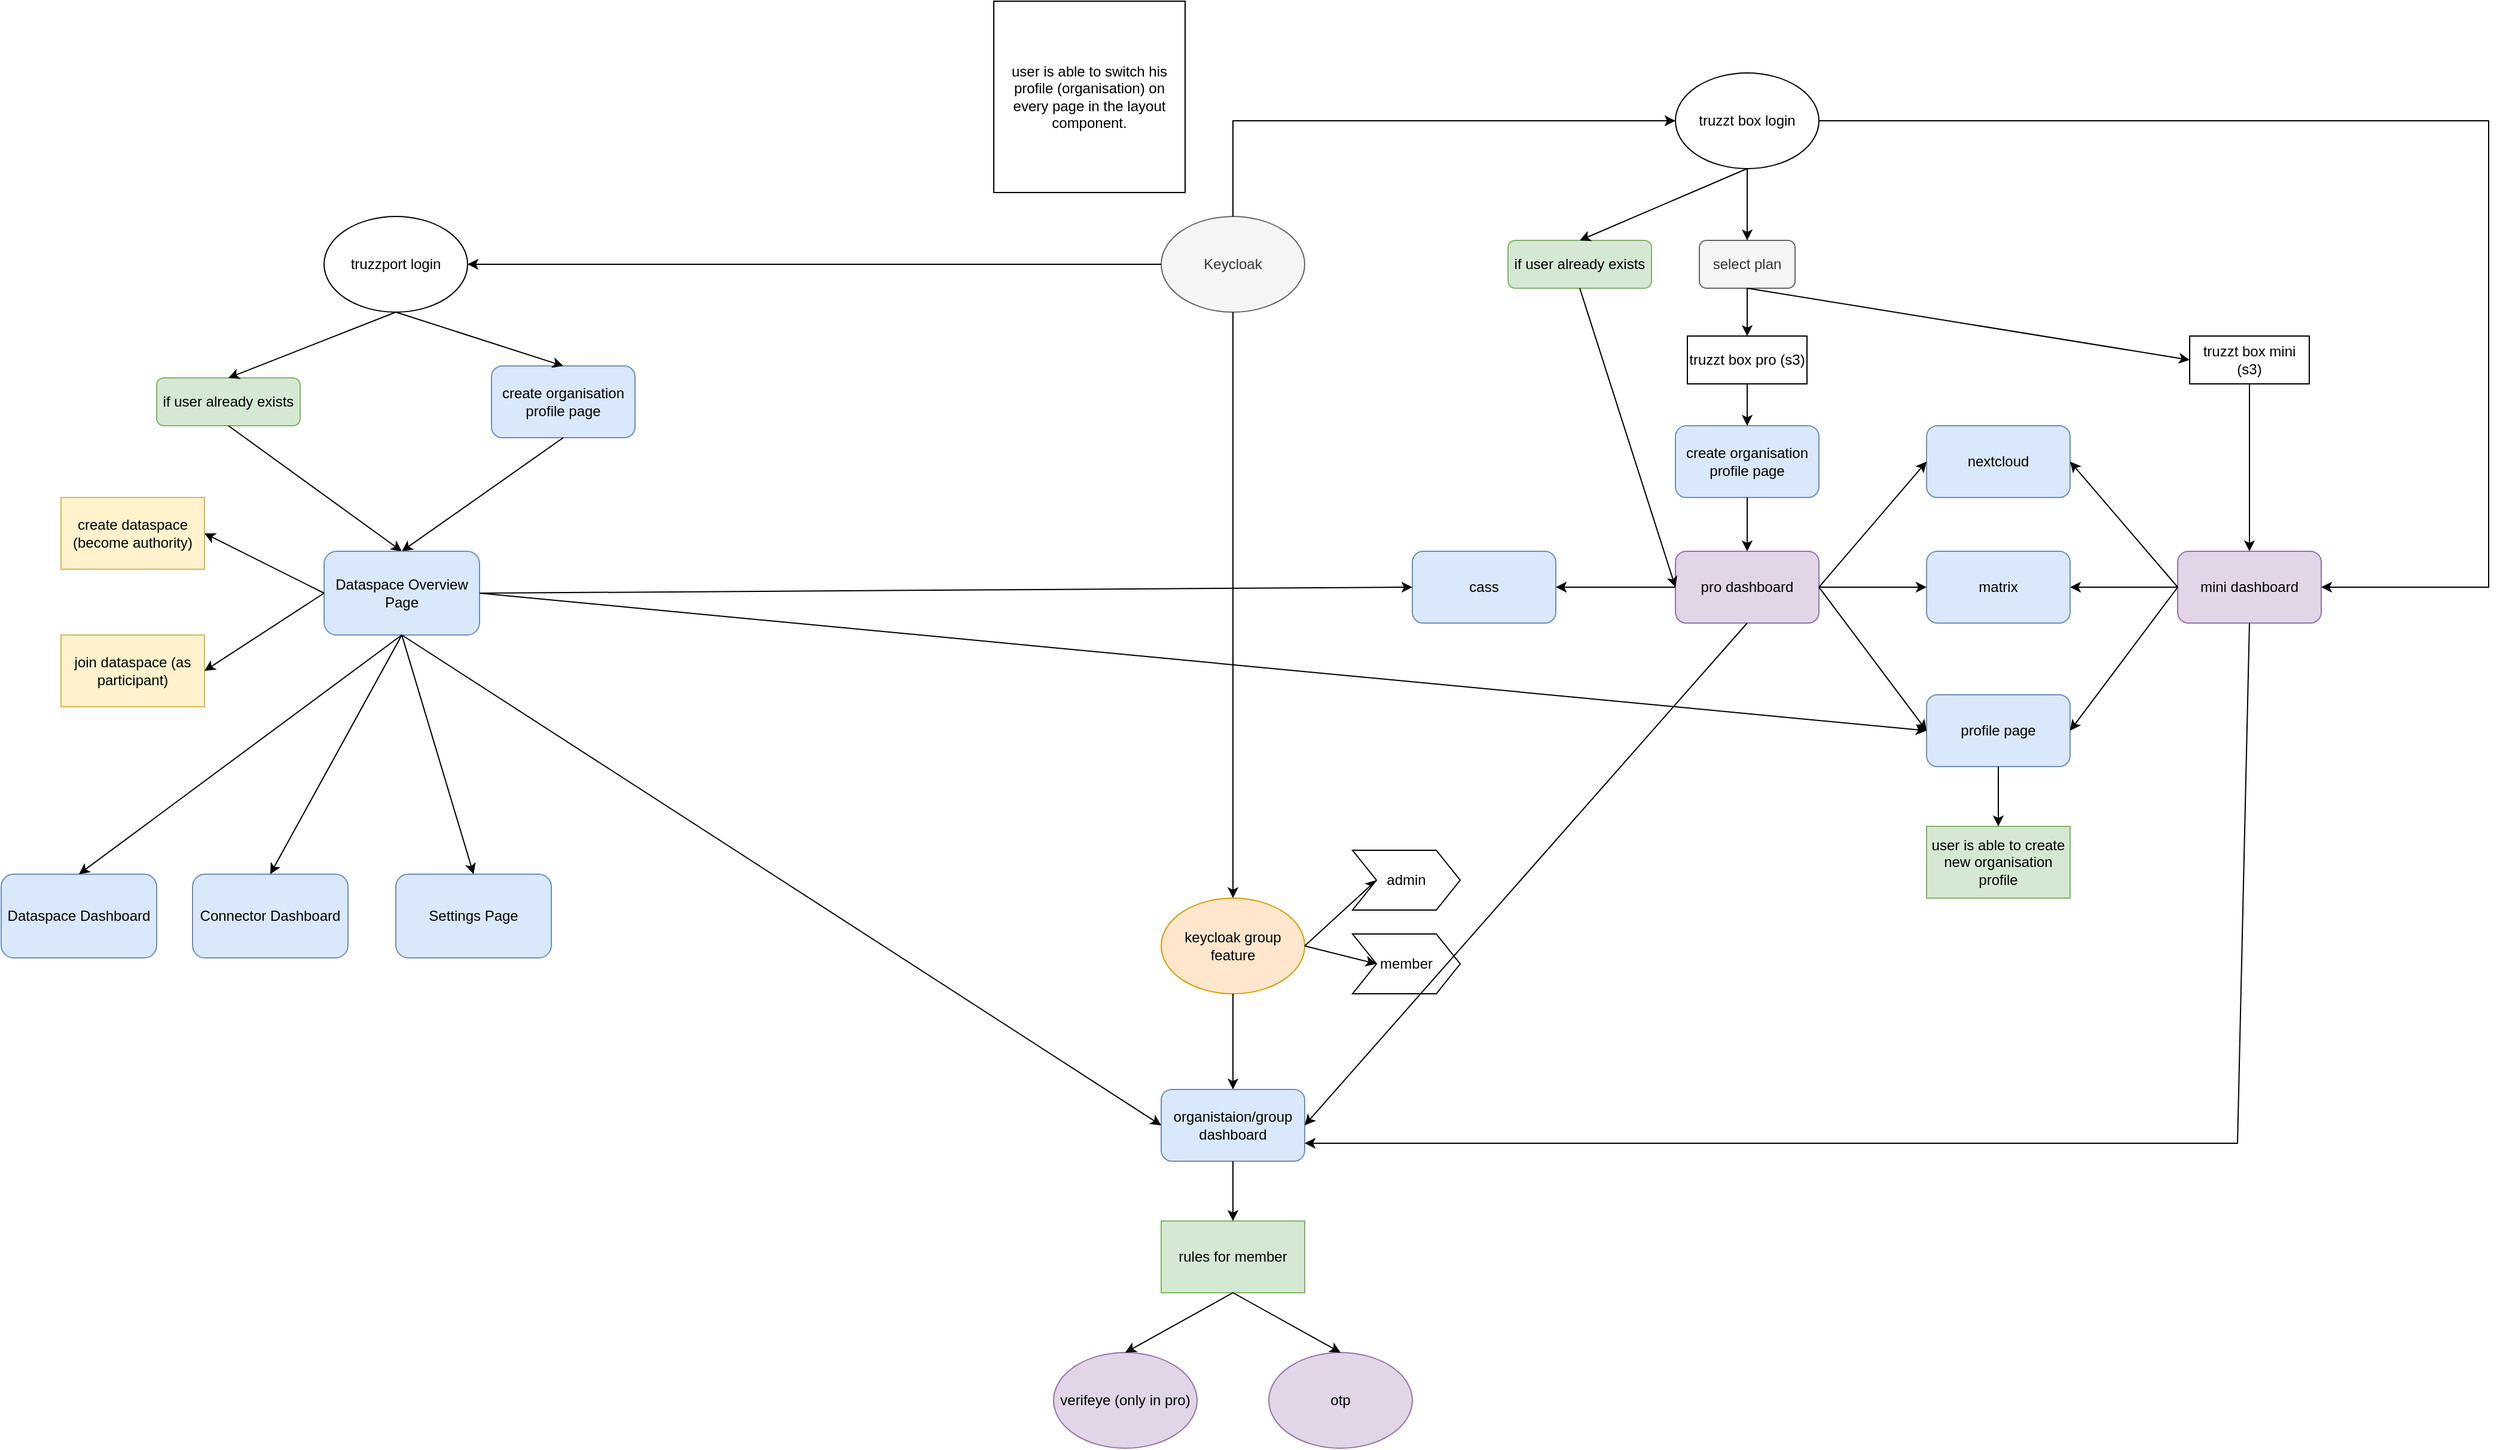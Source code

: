<mxfile version="24.8.3">
  <diagram name="Page-1" id="BGS6YoZcXFg_ByUGsIiQ">
    <mxGraphModel dx="3212" dy="1273" grid="1" gridSize="10" guides="1" tooltips="1" connect="1" arrows="1" fold="1" page="1" pageScale="1" pageWidth="827" pageHeight="1169" math="0" shadow="0">
      <root>
        <mxCell id="0" />
        <mxCell id="1" parent="0" />
        <mxCell id="2eWZE45PXn94bRXkH0ut-1" value="Keycloak" style="ellipse;whiteSpace=wrap;html=1;fillColor=#f5f5f5;fontColor=#333333;strokeColor=#666666;" parent="1" vertex="1">
          <mxGeometry x="340" y="230" width="120" height="80" as="geometry" />
        </mxCell>
        <mxCell id="2eWZE45PXn94bRXkH0ut-2" value="truzzt box login" style="ellipse;whiteSpace=wrap;html=1;" parent="1" vertex="1">
          <mxGeometry x="770" y="110" width="120" height="80" as="geometry" />
        </mxCell>
        <mxCell id="2eWZE45PXn94bRXkH0ut-7" value="" style="endArrow=classic;html=1;rounded=0;exitX=0.5;exitY=0;exitDx=0;exitDy=0;entryX=0;entryY=0.5;entryDx=0;entryDy=0;" parent="1" source="2eWZE45PXn94bRXkH0ut-1" target="2eWZE45PXn94bRXkH0ut-2" edge="1">
          <mxGeometry width="50" height="50" relative="1" as="geometry">
            <mxPoint x="770" y="440" as="sourcePoint" />
            <mxPoint x="820" y="390" as="targetPoint" />
            <Array as="points">
              <mxPoint x="400" y="150" />
            </Array>
          </mxGeometry>
        </mxCell>
        <mxCell id="g3doNvjQUZcWdU_y3GbU-1" value="select plan" style="rounded=1;whiteSpace=wrap;html=1;fillColor=#f5f5f5;fontColor=#333333;strokeColor=#666666;" vertex="1" parent="1">
          <mxGeometry x="790" y="250" width="80" height="40" as="geometry" />
        </mxCell>
        <mxCell id="g3doNvjQUZcWdU_y3GbU-2" value="" style="endArrow=classic;html=1;rounded=0;exitX=0.5;exitY=1;exitDx=0;exitDy=0;entryX=0.5;entryY=0;entryDx=0;entryDy=0;" edge="1" parent="1" source="2eWZE45PXn94bRXkH0ut-2" target="g3doNvjQUZcWdU_y3GbU-1">
          <mxGeometry width="50" height="50" relative="1" as="geometry">
            <mxPoint x="650" y="430" as="sourcePoint" />
            <mxPoint x="700" y="380" as="targetPoint" />
          </mxGeometry>
        </mxCell>
        <mxCell id="g3doNvjQUZcWdU_y3GbU-3" value="if user already exists" style="rounded=1;whiteSpace=wrap;html=1;fillColor=#d5e8d4;strokeColor=#82b366;" vertex="1" parent="1">
          <mxGeometry x="630" y="250" width="120" height="40" as="geometry" />
        </mxCell>
        <mxCell id="g3doNvjQUZcWdU_y3GbU-6" value="" style="endArrow=classic;html=1;rounded=0;entryX=0.5;entryY=0;entryDx=0;entryDy=0;" edge="1" parent="1" target="g3doNvjQUZcWdU_y3GbU-3">
          <mxGeometry width="50" height="50" relative="1" as="geometry">
            <mxPoint x="830" y="190" as="sourcePoint" />
            <mxPoint x="700" y="380" as="targetPoint" />
          </mxGeometry>
        </mxCell>
        <mxCell id="g3doNvjQUZcWdU_y3GbU-7" value="truzzt box pro (s3)" style="rounded=0;whiteSpace=wrap;html=1;" vertex="1" parent="1">
          <mxGeometry x="780" y="330" width="100" height="40" as="geometry" />
        </mxCell>
        <mxCell id="g3doNvjQUZcWdU_y3GbU-8" value="truzzt box mini (s3)" style="rounded=0;whiteSpace=wrap;html=1;" vertex="1" parent="1">
          <mxGeometry x="1200" y="330" width="100" height="40" as="geometry" />
        </mxCell>
        <mxCell id="g3doNvjQUZcWdU_y3GbU-9" value="" style="endArrow=classic;html=1;rounded=0;exitX=0.5;exitY=1;exitDx=0;exitDy=0;entryX=0.5;entryY=0;entryDx=0;entryDy=0;" edge="1" parent="1" source="g3doNvjQUZcWdU_y3GbU-1" target="g3doNvjQUZcWdU_y3GbU-7">
          <mxGeometry width="50" height="50" relative="1" as="geometry">
            <mxPoint x="840" y="200" as="sourcePoint" />
            <mxPoint x="840" y="260" as="targetPoint" />
            <Array as="points">
              <mxPoint x="830" y="320" />
            </Array>
          </mxGeometry>
        </mxCell>
        <mxCell id="g3doNvjQUZcWdU_y3GbU-11" value="create organisation profile page" style="rounded=1;whiteSpace=wrap;html=1;fillColor=#dae8fc;strokeColor=#6c8ebf;" vertex="1" parent="1">
          <mxGeometry x="770" y="405" width="120" height="60" as="geometry" />
        </mxCell>
        <mxCell id="g3doNvjQUZcWdU_y3GbU-12" value="" style="endArrow=classic;html=1;rounded=0;exitX=0.5;exitY=1;exitDx=0;exitDy=0;entryX=0.5;entryY=0;entryDx=0;entryDy=0;" edge="1" parent="1" source="g3doNvjQUZcWdU_y3GbU-7" target="g3doNvjQUZcWdU_y3GbU-11">
          <mxGeometry width="50" height="50" relative="1" as="geometry">
            <mxPoint x="840" y="300" as="sourcePoint" />
            <mxPoint x="840" y="340" as="targetPoint" />
            <Array as="points" />
          </mxGeometry>
        </mxCell>
        <mxCell id="g3doNvjQUZcWdU_y3GbU-13" value="pro dashboard" style="rounded=1;whiteSpace=wrap;html=1;fillColor=#e1d5e7;strokeColor=#9673a6;" vertex="1" parent="1">
          <mxGeometry x="770" y="510" width="120" height="60" as="geometry" />
        </mxCell>
        <mxCell id="g3doNvjQUZcWdU_y3GbU-14" value="mini dashboard" style="rounded=1;whiteSpace=wrap;html=1;fillColor=#e1d5e7;strokeColor=#9673a6;" vertex="1" parent="1">
          <mxGeometry x="1190" y="510" width="120" height="60" as="geometry" />
        </mxCell>
        <mxCell id="g3doNvjQUZcWdU_y3GbU-15" value="" style="endArrow=classic;html=1;rounded=0;entryX=0;entryY=0.5;entryDx=0;entryDy=0;exitX=0.5;exitY=1;exitDx=0;exitDy=0;" edge="1" parent="1" source="g3doNvjQUZcWdU_y3GbU-3" target="g3doNvjQUZcWdU_y3GbU-13">
          <mxGeometry width="50" height="50" relative="1" as="geometry">
            <mxPoint x="840" y="200" as="sourcePoint" />
            <mxPoint x="700" y="260" as="targetPoint" />
          </mxGeometry>
        </mxCell>
        <mxCell id="g3doNvjQUZcWdU_y3GbU-16" value="" style="endArrow=classic;html=1;rounded=0;exitX=0.5;exitY=1;exitDx=0;exitDy=0;" edge="1" parent="1" source="g3doNvjQUZcWdU_y3GbU-11" target="g3doNvjQUZcWdU_y3GbU-13">
          <mxGeometry width="50" height="50" relative="1" as="geometry">
            <mxPoint x="840" y="380" as="sourcePoint" />
            <mxPoint x="840" y="415" as="targetPoint" />
            <Array as="points" />
          </mxGeometry>
        </mxCell>
        <mxCell id="g3doNvjQUZcWdU_y3GbU-17" value="" style="endArrow=classic;html=1;rounded=0;exitX=0.5;exitY=1;exitDx=0;exitDy=0;entryX=0.5;entryY=0;entryDx=0;entryDy=0;" edge="1" parent="1" source="g3doNvjQUZcWdU_y3GbU-8" target="g3doNvjQUZcWdU_y3GbU-14">
          <mxGeometry width="50" height="50" relative="1" as="geometry">
            <mxPoint x="840" y="475" as="sourcePoint" />
            <mxPoint x="840" y="520" as="targetPoint" />
            <Array as="points" />
          </mxGeometry>
        </mxCell>
        <mxCell id="g3doNvjQUZcWdU_y3GbU-19" value="profile page" style="rounded=1;whiteSpace=wrap;html=1;fillColor=#dae8fc;strokeColor=#6c8ebf;" vertex="1" parent="1">
          <mxGeometry x="980" y="630" width="120" height="60" as="geometry" />
        </mxCell>
        <mxCell id="g3doNvjQUZcWdU_y3GbU-20" value="nextcloud" style="rounded=1;whiteSpace=wrap;html=1;fillColor=#dae8fc;strokeColor=#6c8ebf;" vertex="1" parent="1">
          <mxGeometry x="980" y="405" width="120" height="60" as="geometry" />
        </mxCell>
        <mxCell id="g3doNvjQUZcWdU_y3GbU-21" value="matrix" style="rounded=1;whiteSpace=wrap;html=1;fillColor=#dae8fc;strokeColor=#6c8ebf;" vertex="1" parent="1">
          <mxGeometry x="980" y="510" width="120" height="60" as="geometry" />
        </mxCell>
        <mxCell id="g3doNvjQUZcWdU_y3GbU-22" value="" style="endArrow=classic;html=1;rounded=0;exitX=1;exitY=0.5;exitDx=0;exitDy=0;entryX=0;entryY=0.5;entryDx=0;entryDy=0;" edge="1" parent="1" source="g3doNvjQUZcWdU_y3GbU-13" target="g3doNvjQUZcWdU_y3GbU-20">
          <mxGeometry width="50" height="50" relative="1" as="geometry">
            <mxPoint x="860" y="570" as="sourcePoint" />
            <mxPoint x="910" y="520" as="targetPoint" />
          </mxGeometry>
        </mxCell>
        <mxCell id="g3doNvjQUZcWdU_y3GbU-23" value="" style="endArrow=classic;html=1;rounded=0;entryX=0;entryY=0.5;entryDx=0;entryDy=0;" edge="1" parent="1" target="g3doNvjQUZcWdU_y3GbU-19">
          <mxGeometry width="50" height="50" relative="1" as="geometry">
            <mxPoint x="890" y="540" as="sourcePoint" />
            <mxPoint x="990" y="445" as="targetPoint" />
          </mxGeometry>
        </mxCell>
        <mxCell id="g3doNvjQUZcWdU_y3GbU-24" value="" style="endArrow=classic;html=1;rounded=0;entryX=0;entryY=0.5;entryDx=0;entryDy=0;" edge="1" parent="1" target="g3doNvjQUZcWdU_y3GbU-21">
          <mxGeometry width="50" height="50" relative="1" as="geometry">
            <mxPoint x="890" y="540" as="sourcePoint" />
            <mxPoint x="910" y="520" as="targetPoint" />
          </mxGeometry>
        </mxCell>
        <mxCell id="g3doNvjQUZcWdU_y3GbU-25" value="" style="endArrow=classic;html=1;rounded=0;exitX=0;exitY=0.5;exitDx=0;exitDy=0;entryX=1;entryY=0.5;entryDx=0;entryDy=0;" edge="1" parent="1" source="g3doNvjQUZcWdU_y3GbU-14" target="g3doNvjQUZcWdU_y3GbU-20">
          <mxGeometry width="50" height="50" relative="1" as="geometry">
            <mxPoint x="940" y="570" as="sourcePoint" />
            <mxPoint x="990" y="520" as="targetPoint" />
          </mxGeometry>
        </mxCell>
        <mxCell id="g3doNvjQUZcWdU_y3GbU-26" value="" style="endArrow=classic;html=1;rounded=0;exitX=0;exitY=0.5;exitDx=0;exitDy=0;entryX=1;entryY=0.5;entryDx=0;entryDy=0;" edge="1" parent="1" source="g3doNvjQUZcWdU_y3GbU-14" target="g3doNvjQUZcWdU_y3GbU-21">
          <mxGeometry width="50" height="50" relative="1" as="geometry">
            <mxPoint x="940" y="570" as="sourcePoint" />
            <mxPoint x="990" y="520" as="targetPoint" />
          </mxGeometry>
        </mxCell>
        <mxCell id="g3doNvjQUZcWdU_y3GbU-27" value="" style="endArrow=classic;html=1;rounded=0;entryX=1;entryY=0.5;entryDx=0;entryDy=0;exitX=0;exitY=0.5;exitDx=0;exitDy=0;" edge="1" parent="1" source="g3doNvjQUZcWdU_y3GbU-14" target="g3doNvjQUZcWdU_y3GbU-19">
          <mxGeometry width="50" height="50" relative="1" as="geometry">
            <mxPoint x="900" y="550" as="sourcePoint" />
            <mxPoint x="990" y="670" as="targetPoint" />
          </mxGeometry>
        </mxCell>
        <mxCell id="g3doNvjQUZcWdU_y3GbU-28" value="user is able to create new organisation profile" style="rounded=0;whiteSpace=wrap;html=1;fillColor=#d5e8d4;strokeColor=#82b366;" vertex="1" parent="1">
          <mxGeometry x="980" y="740" width="120" height="60" as="geometry" />
        </mxCell>
        <mxCell id="g3doNvjQUZcWdU_y3GbU-29" value="" style="endArrow=classic;html=1;rounded=0;exitX=0.5;exitY=1;exitDx=0;exitDy=0;entryX=0.5;entryY=0;entryDx=0;entryDy=0;" edge="1" parent="1" source="g3doNvjQUZcWdU_y3GbU-19" target="g3doNvjQUZcWdU_y3GbU-28">
          <mxGeometry width="50" height="50" relative="1" as="geometry">
            <mxPoint x="850" y="690" as="sourcePoint" />
            <mxPoint x="900" y="640" as="targetPoint" />
          </mxGeometry>
        </mxCell>
        <mxCell id="g3doNvjQUZcWdU_y3GbU-30" value="cass" style="rounded=1;whiteSpace=wrap;html=1;fillColor=#dae8fc;strokeColor=#6c8ebf;" vertex="1" parent="1">
          <mxGeometry x="550" y="510" width="120" height="60" as="geometry" />
        </mxCell>
        <mxCell id="g3doNvjQUZcWdU_y3GbU-31" value="" style="endArrow=classic;html=1;rounded=0;entryX=1;entryY=0.5;entryDx=0;entryDy=0;exitX=0;exitY=0.5;exitDx=0;exitDy=0;" edge="1" parent="1" source="g3doNvjQUZcWdU_y3GbU-13" target="g3doNvjQUZcWdU_y3GbU-30">
          <mxGeometry width="50" height="50" relative="1" as="geometry">
            <mxPoint x="900" y="550" as="sourcePoint" />
            <mxPoint x="990" y="550" as="targetPoint" />
          </mxGeometry>
        </mxCell>
        <mxCell id="g3doNvjQUZcWdU_y3GbU-33" value="" style="endArrow=classic;html=1;rounded=0;exitX=1;exitY=0.5;exitDx=0;exitDy=0;entryX=1;entryY=0.5;entryDx=0;entryDy=0;" edge="1" parent="1" source="2eWZE45PXn94bRXkH0ut-2" target="g3doNvjQUZcWdU_y3GbU-14">
          <mxGeometry width="50" height="50" relative="1" as="geometry">
            <mxPoint x="850" y="380" as="sourcePoint" />
            <mxPoint x="900" y="330" as="targetPoint" />
            <Array as="points">
              <mxPoint x="1450" y="150" />
              <mxPoint x="1450" y="540" />
            </Array>
          </mxGeometry>
        </mxCell>
        <mxCell id="g3doNvjQUZcWdU_y3GbU-34" value="" style="endArrow=classic;html=1;rounded=0;exitX=0.5;exitY=1;exitDx=0;exitDy=0;entryX=0.5;entryY=0;entryDx=0;entryDy=0;" edge="1" parent="1" source="2eWZE45PXn94bRXkH0ut-1" target="g3doNvjQUZcWdU_y3GbU-35">
          <mxGeometry width="50" height="50" relative="1" as="geometry">
            <mxPoint x="480" y="630" as="sourcePoint" />
            <mxPoint x="400" y="640" as="targetPoint" />
          </mxGeometry>
        </mxCell>
        <mxCell id="g3doNvjQUZcWdU_y3GbU-35" value="keycloak group feature" style="ellipse;whiteSpace=wrap;html=1;fillColor=#ffe6cc;strokeColor=#d79b00;" vertex="1" parent="1">
          <mxGeometry x="340" y="800" width="120" height="80" as="geometry" />
        </mxCell>
        <mxCell id="g3doNvjQUZcWdU_y3GbU-36" value="" style="endArrow=classic;html=1;rounded=0;exitX=1;exitY=0.5;exitDx=0;exitDy=0;entryX=0;entryY=0.5;entryDx=0;entryDy=0;" edge="1" parent="1" source="g3doNvjQUZcWdU_y3GbU-35" target="g3doNvjQUZcWdU_y3GbU-38">
          <mxGeometry width="50" height="50" relative="1" as="geometry">
            <mxPoint x="410" y="650" as="sourcePoint" />
            <mxPoint x="520" y="640" as="targetPoint" />
          </mxGeometry>
        </mxCell>
        <mxCell id="g3doNvjQUZcWdU_y3GbU-37" value="" style="endArrow=classic;html=1;rounded=0;entryX=0;entryY=0.5;entryDx=0;entryDy=0;" edge="1" parent="1" target="g3doNvjQUZcWdU_y3GbU-39">
          <mxGeometry width="50" height="50" relative="1" as="geometry">
            <mxPoint x="460" y="840" as="sourcePoint" />
            <mxPoint x="520" y="880" as="targetPoint" />
          </mxGeometry>
        </mxCell>
        <mxCell id="g3doNvjQUZcWdU_y3GbU-38" value="admin" style="shape=step;perimeter=stepPerimeter;whiteSpace=wrap;html=1;fixedSize=1;" vertex="1" parent="1">
          <mxGeometry x="500" y="760" width="90" height="50" as="geometry" />
        </mxCell>
        <mxCell id="g3doNvjQUZcWdU_y3GbU-39" value="member" style="shape=step;perimeter=stepPerimeter;whiteSpace=wrap;html=1;fixedSize=1;" vertex="1" parent="1">
          <mxGeometry x="500" y="830" width="90" height="50" as="geometry" />
        </mxCell>
        <mxCell id="g3doNvjQUZcWdU_y3GbU-40" value="" style="endArrow=classic;html=1;rounded=0;exitX=0.5;exitY=1;exitDx=0;exitDy=0;entryX=0.5;entryY=0;entryDx=0;entryDy=0;" edge="1" parent="1" source="g3doNvjQUZcWdU_y3GbU-35" target="g3doNvjQUZcWdU_y3GbU-41">
          <mxGeometry width="50" height="50" relative="1" as="geometry">
            <mxPoint x="420" y="780" as="sourcePoint" />
            <mxPoint x="400" y="840" as="targetPoint" />
          </mxGeometry>
        </mxCell>
        <mxCell id="g3doNvjQUZcWdU_y3GbU-41" value="organistaion/group dashboard" style="rounded=1;whiteSpace=wrap;html=1;fillColor=#dae8fc;strokeColor=#6c8ebf;" vertex="1" parent="1">
          <mxGeometry x="340" y="960" width="120" height="60" as="geometry" />
        </mxCell>
        <mxCell id="g3doNvjQUZcWdU_y3GbU-42" value="" style="endArrow=classic;html=1;rounded=0;exitX=0.5;exitY=1;exitDx=0;exitDy=0;entryX=1;entryY=0.5;entryDx=0;entryDy=0;" edge="1" parent="1" source="g3doNvjQUZcWdU_y3GbU-13" target="g3doNvjQUZcWdU_y3GbU-41">
          <mxGeometry width="50" height="50" relative="1" as="geometry">
            <mxPoint x="420" y="780" as="sourcePoint" />
            <mxPoint x="470" y="730" as="targetPoint" />
          </mxGeometry>
        </mxCell>
        <mxCell id="g3doNvjQUZcWdU_y3GbU-43" value="" style="endArrow=classic;html=1;rounded=0;exitX=0.5;exitY=1;exitDx=0;exitDy=0;entryX=1;entryY=0.75;entryDx=0;entryDy=0;" edge="1" parent="1" source="g3doNvjQUZcWdU_y3GbU-14" target="g3doNvjQUZcWdU_y3GbU-41">
          <mxGeometry width="50" height="50" relative="1" as="geometry">
            <mxPoint x="680" y="780" as="sourcePoint" />
            <mxPoint x="460" y="870" as="targetPoint" />
            <Array as="points">
              <mxPoint x="1240" y="1005" />
            </Array>
          </mxGeometry>
        </mxCell>
        <mxCell id="g3doNvjQUZcWdU_y3GbU-45" value="" style="endArrow=classic;html=1;rounded=0;exitX=0.5;exitY=1;exitDx=0;exitDy=0;entryX=0;entryY=0.5;entryDx=0;entryDy=0;" edge="1" parent="1" source="g3doNvjQUZcWdU_y3GbU-1" target="g3doNvjQUZcWdU_y3GbU-8">
          <mxGeometry width="50" height="50" relative="1" as="geometry">
            <mxPoint x="1000" y="320" as="sourcePoint" />
            <mxPoint x="1050" y="270" as="targetPoint" />
          </mxGeometry>
        </mxCell>
        <mxCell id="g3doNvjQUZcWdU_y3GbU-46" value="rules for member" style="rounded=0;whiteSpace=wrap;html=1;fillColor=#d5e8d4;strokeColor=#82b366;" vertex="1" parent="1">
          <mxGeometry x="340" y="1070" width="120" height="60" as="geometry" />
        </mxCell>
        <mxCell id="g3doNvjQUZcWdU_y3GbU-47" value="" style="endArrow=classic;html=1;rounded=0;exitX=0.5;exitY=1;exitDx=0;exitDy=0;entryX=0.5;entryY=0;entryDx=0;entryDy=0;" edge="1" parent="1" source="g3doNvjQUZcWdU_y3GbU-41" target="g3doNvjQUZcWdU_y3GbU-46">
          <mxGeometry width="50" height="50" relative="1" as="geometry">
            <mxPoint x="370" y="1000" as="sourcePoint" />
            <mxPoint x="420" y="950" as="targetPoint" />
          </mxGeometry>
        </mxCell>
        <mxCell id="g3doNvjQUZcWdU_y3GbU-48" value="verifeye (only in pro)" style="ellipse;whiteSpace=wrap;html=1;fillColor=#e1d5e7;strokeColor=#9673a6;" vertex="1" parent="1">
          <mxGeometry x="250" y="1180" width="120" height="80" as="geometry" />
        </mxCell>
        <mxCell id="g3doNvjQUZcWdU_y3GbU-49" value="" style="endArrow=classic;html=1;rounded=0;exitX=0.5;exitY=1;exitDx=0;exitDy=0;entryX=0.5;entryY=0;entryDx=0;entryDy=0;" edge="1" parent="1" source="g3doNvjQUZcWdU_y3GbU-46" target="g3doNvjQUZcWdU_y3GbU-48">
          <mxGeometry width="50" height="50" relative="1" as="geometry">
            <mxPoint x="380" y="1020" as="sourcePoint" />
            <mxPoint x="430" y="970" as="targetPoint" />
          </mxGeometry>
        </mxCell>
        <mxCell id="g3doNvjQUZcWdU_y3GbU-50" value="otp" style="ellipse;whiteSpace=wrap;html=1;fillColor=#e1d5e7;strokeColor=#9673a6;" vertex="1" parent="1">
          <mxGeometry x="430" y="1180" width="120" height="80" as="geometry" />
        </mxCell>
        <mxCell id="g3doNvjQUZcWdU_y3GbU-51" value="" style="endArrow=classic;html=1;rounded=0;exitX=0.5;exitY=1;exitDx=0;exitDy=0;entryX=0.5;entryY=0;entryDx=0;entryDy=0;" edge="1" parent="1" source="g3doNvjQUZcWdU_y3GbU-46" target="g3doNvjQUZcWdU_y3GbU-50">
          <mxGeometry width="50" height="50" relative="1" as="geometry">
            <mxPoint x="410" y="1020" as="sourcePoint" />
            <mxPoint x="330" y="1070" as="targetPoint" />
          </mxGeometry>
        </mxCell>
        <mxCell id="g3doNvjQUZcWdU_y3GbU-54" value="&lt;span style=&quot;caret-color: rgb(0, 0, 0); text-align: start;&quot;&gt;&lt;/span&gt;&lt;span style=&quot;caret-color: rgb(0, 0, 0); text-align: start;&quot;&gt;&lt;/span&gt;&lt;span style=&quot;caret-color: rgb(0, 0, 0); text-align: start; white-space-collapse: preserve;&quot;&gt;user is able to switch his profile (organisation) on every page in the layout component.&lt;/span&gt;" style="whiteSpace=wrap;html=1;aspect=fixed;" vertex="1" parent="1">
          <mxGeometry x="200" y="50" width="160" height="160" as="geometry" />
        </mxCell>
        <mxCell id="g3doNvjQUZcWdU_y3GbU-59" value="truzzport login" style="ellipse;whiteSpace=wrap;html=1;" vertex="1" parent="1">
          <mxGeometry x="-360" y="230" width="120" height="80" as="geometry" />
        </mxCell>
        <mxCell id="g3doNvjQUZcWdU_y3GbU-60" value="" style="endArrow=classic;html=1;rounded=0;exitX=0;exitY=0.5;exitDx=0;exitDy=0;entryX=1;entryY=0.5;entryDx=0;entryDy=0;" edge="1" parent="1" source="2eWZE45PXn94bRXkH0ut-1" target="g3doNvjQUZcWdU_y3GbU-59">
          <mxGeometry width="50" height="50" relative="1" as="geometry">
            <mxPoint x="330" y="760" as="sourcePoint" />
            <mxPoint x="380" y="710" as="targetPoint" />
          </mxGeometry>
        </mxCell>
        <mxCell id="g3doNvjQUZcWdU_y3GbU-61" value="if user already exists" style="rounded=1;whiteSpace=wrap;html=1;fillColor=#d5e8d4;strokeColor=#82b366;" vertex="1" parent="1">
          <mxGeometry x="-500" y="365" width="120" height="40" as="geometry" />
        </mxCell>
        <mxCell id="g3doNvjQUZcWdU_y3GbU-62" value="create organisation profile page" style="rounded=1;whiteSpace=wrap;html=1;fillColor=#dae8fc;strokeColor=#6c8ebf;" vertex="1" parent="1">
          <mxGeometry x="-220" y="355" width="120" height="60" as="geometry" />
        </mxCell>
        <mxCell id="g3doNvjQUZcWdU_y3GbU-63" value="" style="endArrow=classic;html=1;rounded=0;exitX=0.5;exitY=1;exitDx=0;exitDy=0;entryX=0.5;entryY=0;entryDx=0;entryDy=0;" edge="1" parent="1" source="g3doNvjQUZcWdU_y3GbU-59" target="g3doNvjQUZcWdU_y3GbU-61">
          <mxGeometry width="50" height="50" relative="1" as="geometry">
            <mxPoint x="-310" y="580" as="sourcePoint" />
            <mxPoint x="-260" y="530" as="targetPoint" />
          </mxGeometry>
        </mxCell>
        <mxCell id="g3doNvjQUZcWdU_y3GbU-64" value="" style="endArrow=classic;html=1;rounded=0;exitX=0.5;exitY=1;exitDx=0;exitDy=0;entryX=0.5;entryY=0;entryDx=0;entryDy=0;" edge="1" parent="1" source="g3doNvjQUZcWdU_y3GbU-59" target="g3doNvjQUZcWdU_y3GbU-62">
          <mxGeometry width="50" height="50" relative="1" as="geometry">
            <mxPoint x="-310" y="480" as="sourcePoint" />
            <mxPoint x="-260" y="430" as="targetPoint" />
          </mxGeometry>
        </mxCell>
        <mxCell id="g3doNvjQUZcWdU_y3GbU-65" value="" style="endArrow=classic;html=1;rounded=0;exitX=0.5;exitY=1;exitDx=0;exitDy=0;entryX=0.5;entryY=0;entryDx=0;entryDy=0;" edge="1" parent="1" source="g3doNvjQUZcWdU_y3GbU-61" target="g3doNvjQUZcWdU_y3GbU-67">
          <mxGeometry width="50" height="50" relative="1" as="geometry">
            <mxPoint x="-310" y="550" as="sourcePoint" />
            <mxPoint x="-290" y="520" as="targetPoint" />
          </mxGeometry>
        </mxCell>
        <mxCell id="g3doNvjQUZcWdU_y3GbU-66" value="" style="endArrow=classic;html=1;rounded=0;exitX=0.5;exitY=1;exitDx=0;exitDy=0;entryX=0.5;entryY=0;entryDx=0;entryDy=0;" edge="1" parent="1" source="g3doNvjQUZcWdU_y3GbU-62" target="g3doNvjQUZcWdU_y3GbU-67">
          <mxGeometry width="50" height="50" relative="1" as="geometry">
            <mxPoint x="-430" y="415" as="sourcePoint" />
            <mxPoint x="-290" y="520" as="targetPoint" />
          </mxGeometry>
        </mxCell>
        <mxCell id="g3doNvjQUZcWdU_y3GbU-67" value="Dataspace Overview Page" style="rounded=1;whiteSpace=wrap;html=1;fillColor=#dae8fc;strokeColor=#6c8ebf;" vertex="1" parent="1">
          <mxGeometry x="-360" y="510" width="130" height="70" as="geometry" />
        </mxCell>
        <mxCell id="g3doNvjQUZcWdU_y3GbU-68" value="" style="endArrow=classic;html=1;rounded=0;exitX=1;exitY=0.5;exitDx=0;exitDy=0;entryX=0;entryY=0.5;entryDx=0;entryDy=0;" edge="1" parent="1" source="g3doNvjQUZcWdU_y3GbU-67" target="g3doNvjQUZcWdU_y3GbU-30">
          <mxGeometry width="50" height="50" relative="1" as="geometry">
            <mxPoint x="60" y="550" as="sourcePoint" />
            <mxPoint x="110" y="500" as="targetPoint" />
          </mxGeometry>
        </mxCell>
        <mxCell id="g3doNvjQUZcWdU_y3GbU-69" value="create dataspace (become authority)" style="rounded=0;whiteSpace=wrap;html=1;fillColor=#fff2cc;strokeColor=#d6b656;" vertex="1" parent="1">
          <mxGeometry x="-580" y="465" width="120" height="60" as="geometry" />
        </mxCell>
        <mxCell id="g3doNvjQUZcWdU_y3GbU-70" value="join dataspace (as participant)" style="rounded=0;whiteSpace=wrap;html=1;fillColor=#fff2cc;strokeColor=#d6b656;" vertex="1" parent="1">
          <mxGeometry x="-580" y="580" width="120" height="60" as="geometry" />
        </mxCell>
        <mxCell id="g3doNvjQUZcWdU_y3GbU-71" value="&lt;span style=&quot;color: rgba(0, 0, 0, 0); font-family: monospace; font-size: 0px; text-align: start; background-color: rgb(251, 251, 251);&quot;&gt;%3CmxGraphModel%3E%3Croot%3E%3CmxCell%20id%3D%220%22%2F%3E%3CmxCell%20id%3D%221%22%20parent%3D%220%22%2F%3E%3CmxCell%20id%3D%222%22%20value%3D%22create%20dataspace%20(become%20authority)%22%20style%3D%22rounded%3D0%3BwhiteSpace%3Dwrap%3Bhtml%3D1%3BfillColor%3D%23fff2cc%3BstrokeColor%3D%23d6b656%3B%22%20vertex%3D%221%22%20parent%3D%221%22%3E%3CmxGeometry%20x%3D%22-580%22%20y%3D%22465%22%20width%3D%22120%22%20height%3D%2260%22%20as%3D%22geometry%22%2F%3E%3C%2FmxCell%3E%3C%2Froot%3E%3C%2FmxGraphModel%3E&lt;/span&gt;&lt;span style=&quot;color: rgba(0, 0, 0, 0); font-family: monospace; font-size: 0px; text-align: start; background-color: rgb(251, 251, 251);&quot;&gt;%3CmxGraphModel%3E%3Croot%3E%3CmxCell%20id%3D%220%22%2F%3E%3CmxCell%20id%3D%221%22%20parent%3D%220%22%2F%3E%3CmxCell%20id%3D%222%22%20value%3D%22create%20dataspace%20(become%20authority)%22%20style%3D%22rounded%3D0%3BwhiteSpace%3Dwrap%3Bhtml%3D1%3BfillColor%3D%23fff2cc%3BstrokeColor%3D%23d6b656%3B%22%20vertex%3D%221%22%20parent%3D%221%22%3E%3CmxGeometry%20x%3D%22-580%22%20y%3D%22465%22%20width%3D%22120%22%20height%3D%2260%22%20as%3D%22geometry%22%2F%3E%3C%2FmxCell%3E%3C%2Froot%3E%3C%2FmxGraphModel%3E&lt;/span&gt;&lt;span style=&quot;color: rgba(0, 0, 0, 0); font-family: monospace; font-size: 0px; text-align: start; background-color: rgb(251, 251, 251);&quot;&gt;%3CmxGraphModel%3E%3Croot%3E%3CmxCell%20id%3D%220%22%2F%3E%3CmxCell%20id%3D%221%22%20parent%3D%220%22%2F%3E%3CmxCell%20id%3D%222%22%20value%3D%22create%20dataspace%20(become%20authority)%22%20style%3D%22rounded%3D0%3BwhiteSpace%3Dwrap%3Bhtml%3D1%3BfillColor%3D%23fff2cc%3BstrokeColor%3D%23d6b656%3B%22%20vertex%3D%221%22%20parent%3D%221%22%3E%3CmxGeometry%20x%3D%22-580%22%20y%3D%22465%22%20width%3D%22120%22%20height%3D%2260%22%20as%3D%22geometry%22%2F%3E%3C%2FmxCell%3E%3C%2Froot%3E%3C%2FmxGraphModel%3E&lt;/span&gt;" style="endArrow=classic;html=1;rounded=0;exitX=0;exitY=0.5;exitDx=0;exitDy=0;entryX=1;entryY=0.5;entryDx=0;entryDy=0;" edge="1" parent="1" source="g3doNvjQUZcWdU_y3GbU-67" target="g3doNvjQUZcWdU_y3GbU-69">
          <mxGeometry width="50" height="50" relative="1" as="geometry">
            <mxPoint x="-260" y="680" as="sourcePoint" />
            <mxPoint x="-210" y="630" as="targetPoint" />
          </mxGeometry>
        </mxCell>
        <mxCell id="g3doNvjQUZcWdU_y3GbU-72" value="" style="endArrow=classic;html=1;rounded=0;exitX=0;exitY=0.5;exitDx=0;exitDy=0;entryX=1;entryY=0.5;entryDx=0;entryDy=0;" edge="1" parent="1" source="g3doNvjQUZcWdU_y3GbU-67" target="g3doNvjQUZcWdU_y3GbU-70">
          <mxGeometry width="50" height="50" relative="1" as="geometry">
            <mxPoint x="-260" y="680" as="sourcePoint" />
            <mxPoint x="-210" y="630" as="targetPoint" />
          </mxGeometry>
        </mxCell>
        <mxCell id="g3doNvjQUZcWdU_y3GbU-73" value="Connector Dashboard" style="rounded=1;whiteSpace=wrap;html=1;fillColor=#dae8fc;strokeColor=#6c8ebf;" vertex="1" parent="1">
          <mxGeometry x="-470" y="780" width="130" height="70" as="geometry" />
        </mxCell>
        <mxCell id="g3doNvjQUZcWdU_y3GbU-74" value="Dataspace Dashboard" style="rounded=1;whiteSpace=wrap;html=1;fillColor=#dae8fc;strokeColor=#6c8ebf;" vertex="1" parent="1">
          <mxGeometry x="-630" y="780" width="130" height="70" as="geometry" />
        </mxCell>
        <mxCell id="g3doNvjQUZcWdU_y3GbU-76" value="Settings Page" style="rounded=1;whiteSpace=wrap;html=1;fillColor=#dae8fc;strokeColor=#6c8ebf;" vertex="1" parent="1">
          <mxGeometry x="-300" y="780" width="130" height="70" as="geometry" />
        </mxCell>
        <mxCell id="g3doNvjQUZcWdU_y3GbU-77" value="" style="endArrow=classic;html=1;rounded=0;exitX=0.5;exitY=1;exitDx=0;exitDy=0;entryX=0.5;entryY=0;entryDx=0;entryDy=0;" edge="1" parent="1" source="g3doNvjQUZcWdU_y3GbU-67" target="g3doNvjQUZcWdU_y3GbU-74">
          <mxGeometry width="50" height="50" relative="1" as="geometry">
            <mxPoint x="20" y="760" as="sourcePoint" />
            <mxPoint x="70" y="710" as="targetPoint" />
          </mxGeometry>
        </mxCell>
        <mxCell id="g3doNvjQUZcWdU_y3GbU-78" value="" style="endArrow=classic;html=1;rounded=0;exitX=0.5;exitY=1;exitDx=0;exitDy=0;entryX=0.5;entryY=0;entryDx=0;entryDy=0;" edge="1" parent="1" source="g3doNvjQUZcWdU_y3GbU-67" target="g3doNvjQUZcWdU_y3GbU-73">
          <mxGeometry width="50" height="50" relative="1" as="geometry">
            <mxPoint x="20" y="760" as="sourcePoint" />
            <mxPoint x="70" y="710" as="targetPoint" />
          </mxGeometry>
        </mxCell>
        <mxCell id="g3doNvjQUZcWdU_y3GbU-79" value="" style="endArrow=classic;html=1;rounded=0;exitX=0.5;exitY=1;exitDx=0;exitDy=0;entryX=0.5;entryY=0;entryDx=0;entryDy=0;" edge="1" parent="1" source="g3doNvjQUZcWdU_y3GbU-67" target="g3doNvjQUZcWdU_y3GbU-76">
          <mxGeometry width="50" height="50" relative="1" as="geometry">
            <mxPoint x="-285" y="590" as="sourcePoint" />
            <mxPoint x="-395" y="790" as="targetPoint" />
          </mxGeometry>
        </mxCell>
        <mxCell id="g3doNvjQUZcWdU_y3GbU-80" value="" style="endArrow=classic;html=1;rounded=0;exitX=0.5;exitY=1;exitDx=0;exitDy=0;entryX=0;entryY=0.5;entryDx=0;entryDy=0;" edge="1" parent="1" source="g3doNvjQUZcWdU_y3GbU-67" target="g3doNvjQUZcWdU_y3GbU-41">
          <mxGeometry width="50" height="50" relative="1" as="geometry">
            <mxPoint x="20" y="760" as="sourcePoint" />
            <mxPoint x="70" y="710" as="targetPoint" />
          </mxGeometry>
        </mxCell>
        <mxCell id="g3doNvjQUZcWdU_y3GbU-81" value="" style="endArrow=classic;html=1;rounded=0;exitX=1;exitY=0.5;exitDx=0;exitDy=0;entryX=0;entryY=0.5;entryDx=0;entryDy=0;" edge="1" parent="1" source="g3doNvjQUZcWdU_y3GbU-67" target="g3doNvjQUZcWdU_y3GbU-19">
          <mxGeometry width="50" height="50" relative="1" as="geometry">
            <mxPoint x="270" y="720" as="sourcePoint" />
            <mxPoint x="320" y="670" as="targetPoint" />
          </mxGeometry>
        </mxCell>
      </root>
    </mxGraphModel>
  </diagram>
</mxfile>
